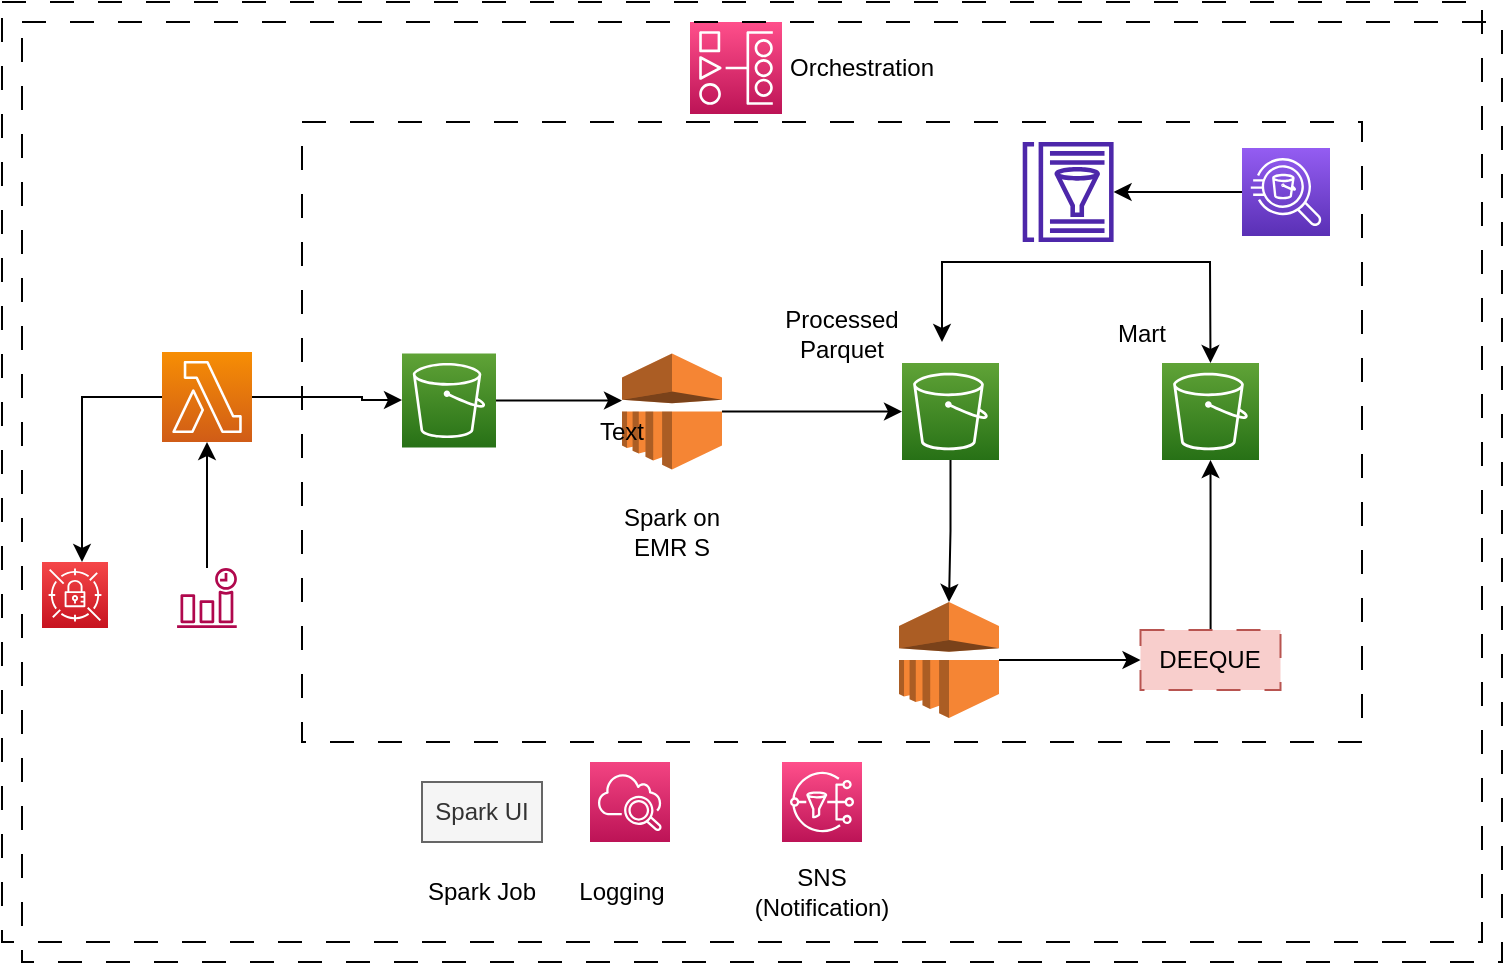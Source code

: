 <mxfile version="20.8.20" type="github">
  <diagram name="Page-1" id="0pvpNk4OS-BDRzyJDi8X">
    <mxGraphModel dx="954" dy="571" grid="1" gridSize="10" guides="1" tooltips="1" connect="1" arrows="1" fold="1" page="1" pageScale="1" pageWidth="827" pageHeight="1169" math="0" shadow="0">
      <root>
        <mxCell id="0" />
        <mxCell id="1" parent="0" />
        <mxCell id="vZl6kbsvZLyR6RfLAlne-1" value="" style="rounded=0;whiteSpace=wrap;html=1;fillColor=none;dashed=1;dashPattern=12 12;" vertex="1" parent="1">
          <mxGeometry x="100" y="40" width="740" height="470" as="geometry" />
        </mxCell>
        <mxCell id="vZl6kbsvZLyR6RfLAlne-18" value="" style="edgeStyle=orthogonalEdgeStyle;rounded=0;orthogonalLoop=1;jettySize=auto;html=1;" edge="1" parent="1" source="vZl6kbsvZLyR6RfLAlne-3" target="vZl6kbsvZLyR6RfLAlne-17">
          <mxGeometry relative="1" as="geometry">
            <Array as="points">
              <mxPoint x="390" y="239" />
              <mxPoint x="390" y="239" />
            </Array>
          </mxGeometry>
        </mxCell>
        <mxCell id="vZl6kbsvZLyR6RfLAlne-3" value="" style="sketch=0;points=[[0,0,0],[0.25,0,0],[0.5,0,0],[0.75,0,0],[1,0,0],[0,1,0],[0.25,1,0],[0.5,1,0],[0.75,1,0],[1,1,0],[0,0.25,0],[0,0.5,0],[0,0.75,0],[1,0.25,0],[1,0.5,0],[1,0.75,0]];outlineConnect=0;fontColor=#232F3E;gradientColor=#60A337;gradientDirection=north;fillColor=#277116;strokeColor=#ffffff;dashed=0;verticalLabelPosition=bottom;verticalAlign=top;align=center;html=1;fontSize=12;fontStyle=0;aspect=fixed;shape=mxgraph.aws4.resourceIcon;resIcon=mxgraph.aws4.s3;dashPattern=12 12;" vertex="1" parent="1">
          <mxGeometry x="300" y="215.75" width="47" height="47" as="geometry" />
        </mxCell>
        <mxCell id="vZl6kbsvZLyR6RfLAlne-32" value="" style="rounded=0;whiteSpace=wrap;html=1;dashed=1;dashPattern=12 12;fillColor=none;" vertex="1" parent="1">
          <mxGeometry x="250" y="100" width="530" height="310" as="geometry" />
        </mxCell>
        <mxCell id="vZl6kbsvZLyR6RfLAlne-30" value="" style="edgeStyle=orthogonalEdgeStyle;rounded=0;orthogonalLoop=1;jettySize=auto;html=1;" edge="1" parent="1" source="vZl6kbsvZLyR6RfLAlne-4" target="vZl6kbsvZLyR6RfLAlne-29">
          <mxGeometry relative="1" as="geometry" />
        </mxCell>
        <mxCell id="vZl6kbsvZLyR6RfLAlne-4" value="" style="sketch=0;points=[[0,0,0],[0.25,0,0],[0.5,0,0],[0.75,0,0],[1,0,0],[0,1,0],[0.25,1,0],[0.5,1,0],[0.75,1,0],[1,1,0],[0,0.25,0],[0,0.5,0],[0,0.75,0],[1,0.25,0],[1,0.5,0],[1,0.75,0]];outlineConnect=0;fontColor=#232F3E;gradientColor=#60A337;gradientDirection=north;fillColor=#277116;strokeColor=#ffffff;dashed=0;verticalLabelPosition=bottom;verticalAlign=top;align=center;html=1;fontSize=12;fontStyle=0;aspect=fixed;shape=mxgraph.aws4.resourceIcon;resIcon=mxgraph.aws4.s3;dashPattern=12 12;" vertex="1" parent="1">
          <mxGeometry x="550" y="220.5" width="48.5" height="48.5" as="geometry" />
        </mxCell>
        <mxCell id="vZl6kbsvZLyR6RfLAlne-5" value="" style="sketch=0;points=[[0,0,0],[0.25,0,0],[0.5,0,0],[0.75,0,0],[1,0,0],[0,1,0],[0.25,1,0],[0.5,1,0],[0.75,1,0],[1,1,0],[0,0.25,0],[0,0.5,0],[0,0.75,0],[1,0.25,0],[1,0.5,0],[1,0.75,0]];outlineConnect=0;fontColor=#232F3E;gradientColor=#60A337;gradientDirection=north;fillColor=#277116;strokeColor=#ffffff;dashed=0;verticalLabelPosition=bottom;verticalAlign=top;align=center;html=1;fontSize=12;fontStyle=0;aspect=fixed;shape=mxgraph.aws4.resourceIcon;resIcon=mxgraph.aws4.s3;dashPattern=12 12;" vertex="1" parent="1">
          <mxGeometry x="680" y="220.5" width="48.5" height="48.5" as="geometry" />
        </mxCell>
        <mxCell id="vZl6kbsvZLyR6RfLAlne-40" value="" style="edgeStyle=orthogonalEdgeStyle;rounded=0;orthogonalLoop=1;jettySize=auto;html=1;" edge="1" parent="1" source="vZl6kbsvZLyR6RfLAlne-7" target="vZl6kbsvZLyR6RfLAlne-5">
          <mxGeometry relative="1" as="geometry" />
        </mxCell>
        <mxCell id="vZl6kbsvZLyR6RfLAlne-7" value="DEEQUE" style="rounded=0;whiteSpace=wrap;html=1;dashed=1;dashPattern=12 12;fillColor=#f8cecc;strokeColor=#b85450;" vertex="1" parent="1">
          <mxGeometry x="669.25" y="354" width="70" height="30" as="geometry" />
        </mxCell>
        <mxCell id="vZl6kbsvZLyR6RfLAlne-9" value="" style="sketch=0;outlineConnect=0;fontColor=#232F3E;gradientColor=none;fillColor=#B0084D;strokeColor=none;dashed=0;verticalLabelPosition=bottom;verticalAlign=top;align=center;html=1;fontSize=12;fontStyle=0;aspect=fixed;pointerEvents=1;shape=mxgraph.aws4.event_time_based;dashPattern=12 12;" vertex="1" parent="1">
          <mxGeometry x="187.5" y="323" width="30" height="30" as="geometry" />
        </mxCell>
        <mxCell id="vZl6kbsvZLyR6RfLAlne-15" style="edgeStyle=orthogonalEdgeStyle;rounded=0;orthogonalLoop=1;jettySize=auto;html=1;" edge="1" parent="1" source="vZl6kbsvZLyR6RfLAlne-11" target="vZl6kbsvZLyR6RfLAlne-12">
          <mxGeometry relative="1" as="geometry">
            <Array as="points">
              <mxPoint x="140" y="238" />
            </Array>
          </mxGeometry>
        </mxCell>
        <mxCell id="vZl6kbsvZLyR6RfLAlne-16" value="" style="edgeStyle=orthogonalEdgeStyle;rounded=0;orthogonalLoop=1;jettySize=auto;html=1;" edge="1" parent="1" source="vZl6kbsvZLyR6RfLAlne-11" target="vZl6kbsvZLyR6RfLAlne-3">
          <mxGeometry relative="1" as="geometry">
            <Array as="points">
              <mxPoint x="280" y="238" />
              <mxPoint x="280" y="239" />
            </Array>
          </mxGeometry>
        </mxCell>
        <mxCell id="vZl6kbsvZLyR6RfLAlne-11" value="" style="sketch=0;points=[[0,0,0],[0.25,0,0],[0.5,0,0],[0.75,0,0],[1,0,0],[0,1,0],[0.25,1,0],[0.5,1,0],[0.75,1,0],[1,1,0],[0,0.25,0],[0,0.5,0],[0,0.75,0],[1,0.25,0],[1,0.5,0],[1,0.75,0]];outlineConnect=0;fontColor=#232F3E;gradientColor=#F78E04;gradientDirection=north;fillColor=#D05C17;strokeColor=#ffffff;dashed=0;verticalLabelPosition=bottom;verticalAlign=top;align=center;html=1;fontSize=12;fontStyle=0;aspect=fixed;shape=mxgraph.aws4.resourceIcon;resIcon=mxgraph.aws4.lambda;dashPattern=12 12;" vertex="1" parent="1">
          <mxGeometry x="180" y="215" width="45" height="45" as="geometry" />
        </mxCell>
        <mxCell id="vZl6kbsvZLyR6RfLAlne-12" value="" style="sketch=0;points=[[0,0,0],[0.25,0,0],[0.5,0,0],[0.75,0,0],[1,0,0],[0,1,0],[0.25,1,0],[0.5,1,0],[0.75,1,0],[1,1,0],[0,0.25,0],[0,0.5,0],[0,0.75,0],[1,0.25,0],[1,0.5,0],[1,0.75,0]];outlineConnect=0;fontColor=#232F3E;gradientColor=#F54749;gradientDirection=north;fillColor=#C7131F;strokeColor=#ffffff;dashed=0;verticalLabelPosition=bottom;verticalAlign=top;align=center;html=1;fontSize=12;fontStyle=0;aspect=fixed;shape=mxgraph.aws4.resourceIcon;resIcon=mxgraph.aws4.secrets_manager;dashPattern=12 12;" vertex="1" parent="1">
          <mxGeometry x="120" y="320" width="33" height="33" as="geometry" />
        </mxCell>
        <mxCell id="vZl6kbsvZLyR6RfLAlne-14" value="" style="endArrow=classic;html=1;rounded=0;entryX=0.5;entryY=1;entryDx=0;entryDy=0;entryPerimeter=0;" edge="1" parent="1" source="vZl6kbsvZLyR6RfLAlne-9" target="vZl6kbsvZLyR6RfLAlne-11">
          <mxGeometry width="50" height="50" relative="1" as="geometry">
            <mxPoint x="390" y="260" as="sourcePoint" />
            <mxPoint x="440" y="210" as="targetPoint" />
          </mxGeometry>
        </mxCell>
        <mxCell id="vZl6kbsvZLyR6RfLAlne-21" style="edgeStyle=orthogonalEdgeStyle;rounded=0;orthogonalLoop=1;jettySize=auto;html=1;" edge="1" parent="1" source="vZl6kbsvZLyR6RfLAlne-17" target="vZl6kbsvZLyR6RfLAlne-4">
          <mxGeometry relative="1" as="geometry" />
        </mxCell>
        <mxCell id="vZl6kbsvZLyR6RfLAlne-17" value="" style="outlineConnect=0;dashed=0;verticalLabelPosition=bottom;verticalAlign=top;align=center;html=1;shape=mxgraph.aws3.emr;fillColor=#F58534;gradientColor=none;dashPattern=12 12;" vertex="1" parent="1">
          <mxGeometry x="410" y="215.75" width="50" height="58" as="geometry" />
        </mxCell>
        <mxCell id="vZl6kbsvZLyR6RfLAlne-20" value="Spark on EMR S" style="text;html=1;strokeColor=none;fillColor=none;align=center;verticalAlign=middle;whiteSpace=wrap;rounded=0;" vertex="1" parent="1">
          <mxGeometry x="405" y="290" width="60" height="30" as="geometry" />
        </mxCell>
        <mxCell id="vZl6kbsvZLyR6RfLAlne-23" value="Processed&lt;br&gt;Parquet" style="text;html=1;strokeColor=none;fillColor=none;align=center;verticalAlign=middle;whiteSpace=wrap;rounded=0;" vertex="1" parent="1">
          <mxGeometry x="490" y="190.5" width="60" height="30" as="geometry" />
        </mxCell>
        <mxCell id="vZl6kbsvZLyR6RfLAlne-24" value="Mart" style="text;html=1;strokeColor=none;fillColor=none;align=center;verticalAlign=middle;whiteSpace=wrap;rounded=0;" vertex="1" parent="1">
          <mxGeometry x="640" y="190.5" width="60" height="30" as="geometry" />
        </mxCell>
        <mxCell id="vZl6kbsvZLyR6RfLAlne-27" value="" style="endArrow=classic;startArrow=classic;html=1;rounded=0;entryX=0.5;entryY=0;entryDx=0;entryDy=0;entryPerimeter=0;" edge="1" parent="1" target="vZl6kbsvZLyR6RfLAlne-5">
          <mxGeometry width="50" height="50" relative="1" as="geometry">
            <mxPoint x="570" y="210" as="sourcePoint" />
            <mxPoint x="440" y="210" as="targetPoint" />
            <Array as="points">
              <mxPoint x="570" y="170" />
              <mxPoint x="640" y="170" />
              <mxPoint x="704" y="170" />
            </Array>
          </mxGeometry>
        </mxCell>
        <mxCell id="vZl6kbsvZLyR6RfLAlne-28" value="" style="sketch=0;outlineConnect=0;fontColor=#232F3E;gradientColor=none;fillColor=#4D27AA;strokeColor=none;dashed=0;verticalLabelPosition=bottom;verticalAlign=top;align=center;html=1;fontSize=12;fontStyle=0;aspect=fixed;pointerEvents=1;shape=mxgraph.aws4.glue_data_catalog;dashPattern=12 12;" vertex="1" parent="1">
          <mxGeometry x="610" y="110" width="46.15" height="50" as="geometry" />
        </mxCell>
        <mxCell id="vZl6kbsvZLyR6RfLAlne-39" value="" style="edgeStyle=orthogonalEdgeStyle;rounded=0;orthogonalLoop=1;jettySize=auto;html=1;" edge="1" parent="1" source="vZl6kbsvZLyR6RfLAlne-29" target="vZl6kbsvZLyR6RfLAlne-7">
          <mxGeometry relative="1" as="geometry" />
        </mxCell>
        <mxCell id="vZl6kbsvZLyR6RfLAlne-29" value="" style="outlineConnect=0;dashed=0;verticalLabelPosition=bottom;verticalAlign=top;align=center;html=1;shape=mxgraph.aws3.emr;fillColor=#F58534;gradientColor=none;dashPattern=12 12;" vertex="1" parent="1">
          <mxGeometry x="548.5" y="340" width="50" height="58" as="geometry" />
        </mxCell>
        <mxCell id="vZl6kbsvZLyR6RfLAlne-33" value="" style="sketch=0;points=[[0,0,0],[0.25,0,0],[0.5,0,0],[0.75,0,0],[1,0,0],[0,1,0],[0.25,1,0],[0.5,1,0],[0.75,1,0],[1,1,0],[0,0.25,0],[0,0.5,0],[0,0.75,0],[1,0.25,0],[1,0.5,0],[1,0.75,0]];outlineConnect=0;fontColor=#232F3E;gradientColor=#FF4F8B;gradientDirection=north;fillColor=#BC1356;strokeColor=#ffffff;dashed=0;verticalLabelPosition=bottom;verticalAlign=top;align=center;html=1;fontSize=12;fontStyle=0;aspect=fixed;shape=mxgraph.aws4.resourceIcon;resIcon=mxgraph.aws4.managed_workflows_for_apache_airflow;dashPattern=12 12;" vertex="1" parent="1">
          <mxGeometry x="444" y="50" width="46" height="46" as="geometry" />
        </mxCell>
        <mxCell id="vZl6kbsvZLyR6RfLAlne-36" value="" style="sketch=0;points=[[0,0,0],[0.25,0,0],[0.5,0,0],[0.75,0,0],[1,0,0],[0,1,0],[0.25,1,0],[0.5,1,0],[0.75,1,0],[1,1,0],[0,0.25,0],[0,0.5,0],[0,0.75,0],[1,0.25,0],[1,0.5,0],[1,0.75,0]];points=[[0,0,0],[0.25,0,0],[0.5,0,0],[0.75,0,0],[1,0,0],[0,1,0],[0.25,1,0],[0.5,1,0],[0.75,1,0],[1,1,0],[0,0.25,0],[0,0.5,0],[0,0.75,0],[1,0.25,0],[1,0.5,0],[1,0.75,0]];outlineConnect=0;fontColor=#232F3E;gradientColor=#F34482;gradientDirection=north;fillColor=#BC1356;strokeColor=#ffffff;dashed=0;verticalLabelPosition=bottom;verticalAlign=top;align=center;html=1;fontSize=12;fontStyle=0;aspect=fixed;shape=mxgraph.aws4.resourceIcon;resIcon=mxgraph.aws4.cloudwatch_2;dashPattern=12 12;" vertex="1" parent="1">
          <mxGeometry x="394" y="420" width="40" height="40" as="geometry" />
        </mxCell>
        <mxCell id="vZl6kbsvZLyR6RfLAlne-41" value="Text" style="text;html=1;strokeColor=none;fillColor=none;align=center;verticalAlign=middle;whiteSpace=wrap;rounded=0;" vertex="1" parent="1">
          <mxGeometry x="380" y="240" width="60" height="30" as="geometry" />
        </mxCell>
        <mxCell id="vZl6kbsvZLyR6RfLAlne-44" value="" style="sketch=0;points=[[0,0,0],[0.25,0,0],[0.5,0,0],[0.75,0,0],[1,0,0],[0,1,0],[0.25,1,0],[0.5,1,0],[0.75,1,0],[1,1,0],[0,0.25,0],[0,0.5,0],[0,0.75,0],[1,0.25,0],[1,0.5,0],[1,0.75,0]];outlineConnect=0;fontColor=#232F3E;gradientColor=#FF4F8B;gradientDirection=north;fillColor=#BC1356;strokeColor=#ffffff;dashed=0;verticalLabelPosition=bottom;verticalAlign=top;align=center;html=1;fontSize=12;fontStyle=0;aspect=fixed;shape=mxgraph.aws4.resourceIcon;resIcon=mxgraph.aws4.sns;dashPattern=12 12;" vertex="1" parent="1">
          <mxGeometry x="490" y="420" width="40" height="40" as="geometry" />
        </mxCell>
        <mxCell id="vZl6kbsvZLyR6RfLAlne-49" value="" style="rounded=0;whiteSpace=wrap;html=1;fillColor=none;dashed=1;dashPattern=12 12;" vertex="1" parent="1">
          <mxGeometry x="110" y="50" width="740" height="470" as="geometry" />
        </mxCell>
        <mxCell id="vZl6kbsvZLyR6RfLAlne-45" value="Logging" style="text;html=1;strokeColor=none;fillColor=none;align=center;verticalAlign=middle;whiteSpace=wrap;rounded=0;" vertex="1" parent="1">
          <mxGeometry x="380" y="470" width="60" height="30" as="geometry" />
        </mxCell>
        <mxCell id="vZl6kbsvZLyR6RfLAlne-46" value="SNS (Notification)&lt;br&gt;" style="text;html=1;strokeColor=none;fillColor=none;align=center;verticalAlign=middle;whiteSpace=wrap;rounded=0;" vertex="1" parent="1">
          <mxGeometry x="480" y="470" width="60" height="30" as="geometry" />
        </mxCell>
        <mxCell id="vZl6kbsvZLyR6RfLAlne-48" value="Orchestration" style="text;html=1;strokeColor=none;fillColor=none;align=center;verticalAlign=middle;whiteSpace=wrap;rounded=0;" vertex="1" parent="1">
          <mxGeometry x="500" y="58" width="60" height="30" as="geometry" />
        </mxCell>
        <mxCell id="vZl6kbsvZLyR6RfLAlne-50" value="Spark UI" style="text;html=1;align=center;verticalAlign=middle;whiteSpace=wrap;rounded=0;fillColor=#f5f5f5;fontColor=#333333;strokeColor=#666666;" vertex="1" parent="1">
          <mxGeometry x="310" y="430" width="60" height="30" as="geometry" />
        </mxCell>
        <mxCell id="vZl6kbsvZLyR6RfLAlne-51" value="Spark Job" style="text;html=1;strokeColor=none;fillColor=none;align=center;verticalAlign=middle;whiteSpace=wrap;rounded=0;" vertex="1" parent="1">
          <mxGeometry x="310" y="470" width="60" height="30" as="geometry" />
        </mxCell>
        <mxCell id="vZl6kbsvZLyR6RfLAlne-53" value="" style="edgeStyle=orthogonalEdgeStyle;rounded=0;orthogonalLoop=1;jettySize=auto;html=1;" edge="1" parent="1" source="vZl6kbsvZLyR6RfLAlne-52" target="vZl6kbsvZLyR6RfLAlne-28">
          <mxGeometry relative="1" as="geometry" />
        </mxCell>
        <mxCell id="vZl6kbsvZLyR6RfLAlne-52" value="" style="sketch=0;points=[[0,0,0],[0.25,0,0],[0.5,0,0],[0.75,0,0],[1,0,0],[0,1,0],[0.25,1,0],[0.5,1,0],[0.75,1,0],[1,1,0],[0,0.25,0],[0,0.5,0],[0,0.75,0],[1,0.25,0],[1,0.5,0],[1,0.75,0]];outlineConnect=0;fontColor=#232F3E;gradientColor=#945DF2;gradientDirection=north;fillColor=#5A30B5;strokeColor=#ffffff;dashed=0;verticalLabelPosition=bottom;verticalAlign=top;align=center;html=1;fontSize=12;fontStyle=0;aspect=fixed;shape=mxgraph.aws4.resourceIcon;resIcon=mxgraph.aws4.athena;" vertex="1" parent="1">
          <mxGeometry x="720" y="113" width="44" height="44" as="geometry" />
        </mxCell>
      </root>
    </mxGraphModel>
  </diagram>
</mxfile>
